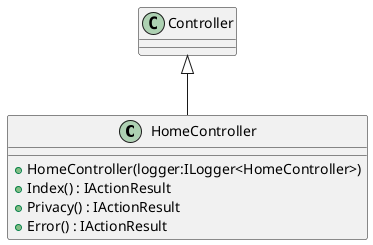 @startuml
class HomeController {
    + HomeController(logger:ILogger<HomeController>)
    + Index() : IActionResult
    + Privacy() : IActionResult
    + Error() : IActionResult
}
Controller <|-- HomeController
@enduml
